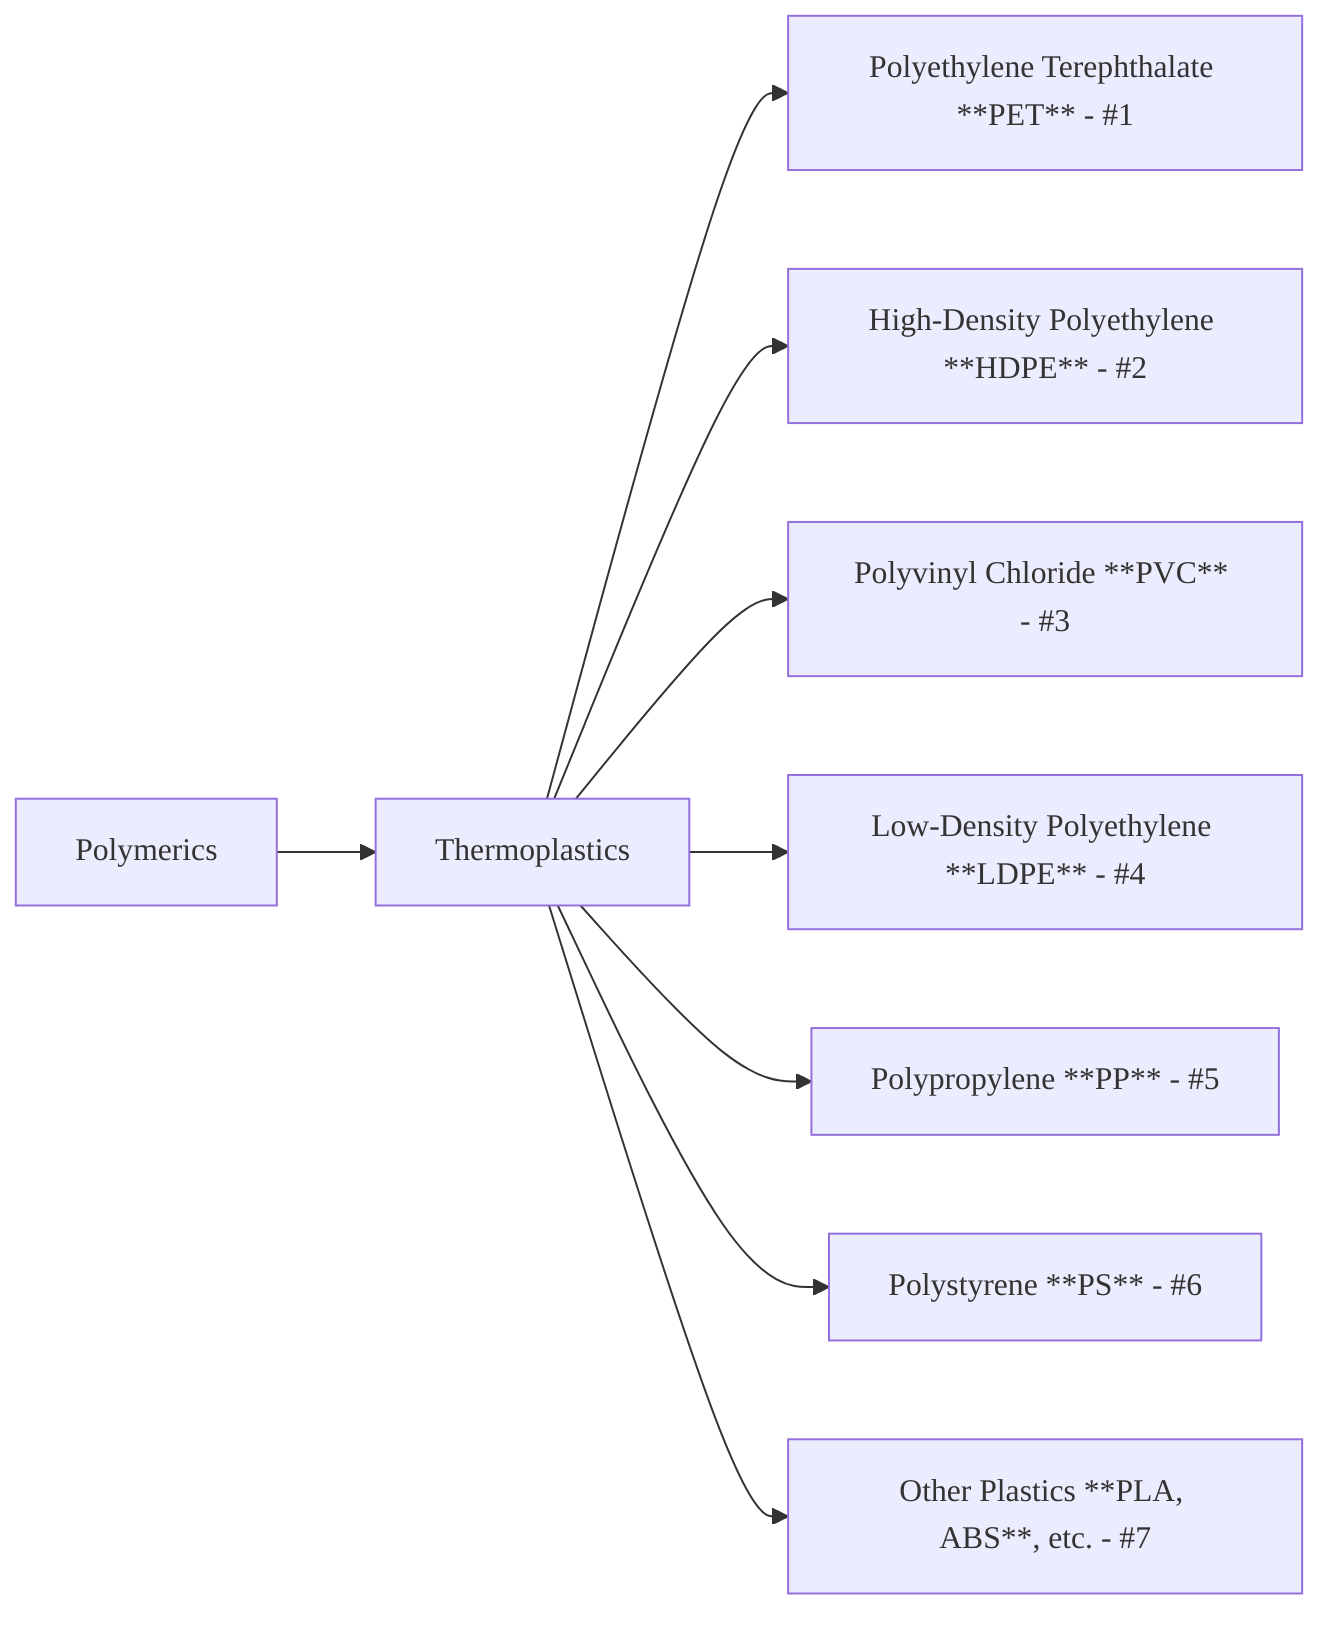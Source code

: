 %%{init: {
  "theme": "default",
  "themeVariables": {
    "fontFamily": "Source Serif Pro",
    "fontSize": "16px"  }
}}%%
graph LR;
    A[Polymerics] --> B[Thermoplastics]

    B --> C[Polyethylene Terephthalate **PET** - #1]
    B --> D[High-Density Polyethylene **HDPE** - #2]
    B --> E[Polyvinyl Chloride **PVC** - #3]
    B --> F[Low-Density Polyethylene **LDPE** - #4]
    B --> G[Polypropylene **PP** - #5]
    B --> H[Polystyrene **PS** - #6]
    B --> I[Other Plastics **PLA, ABS**, etc. - #7]